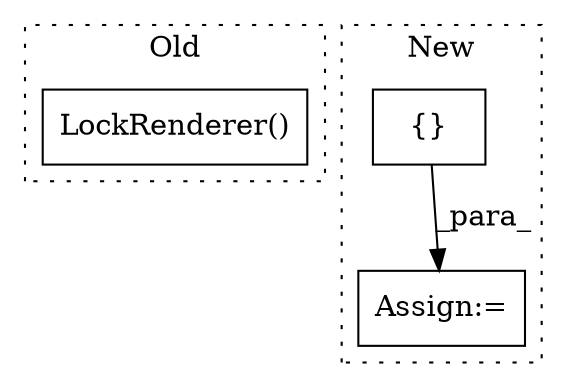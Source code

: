 digraph G {
subgraph cluster0 {
1 [label="LockRenderer()" a="75" s="14809" l="17" shape="box"];
label = "Old";
style="dotted";
}
subgraph cluster1 {
2 [label="{}" a="59" s="17030,17030" l="2,1" shape="box"];
3 [label="Assign:=" a="68" s="17027" l="3" shape="box"];
label = "New";
style="dotted";
}
2 -> 3 [label="_para_"];
}
